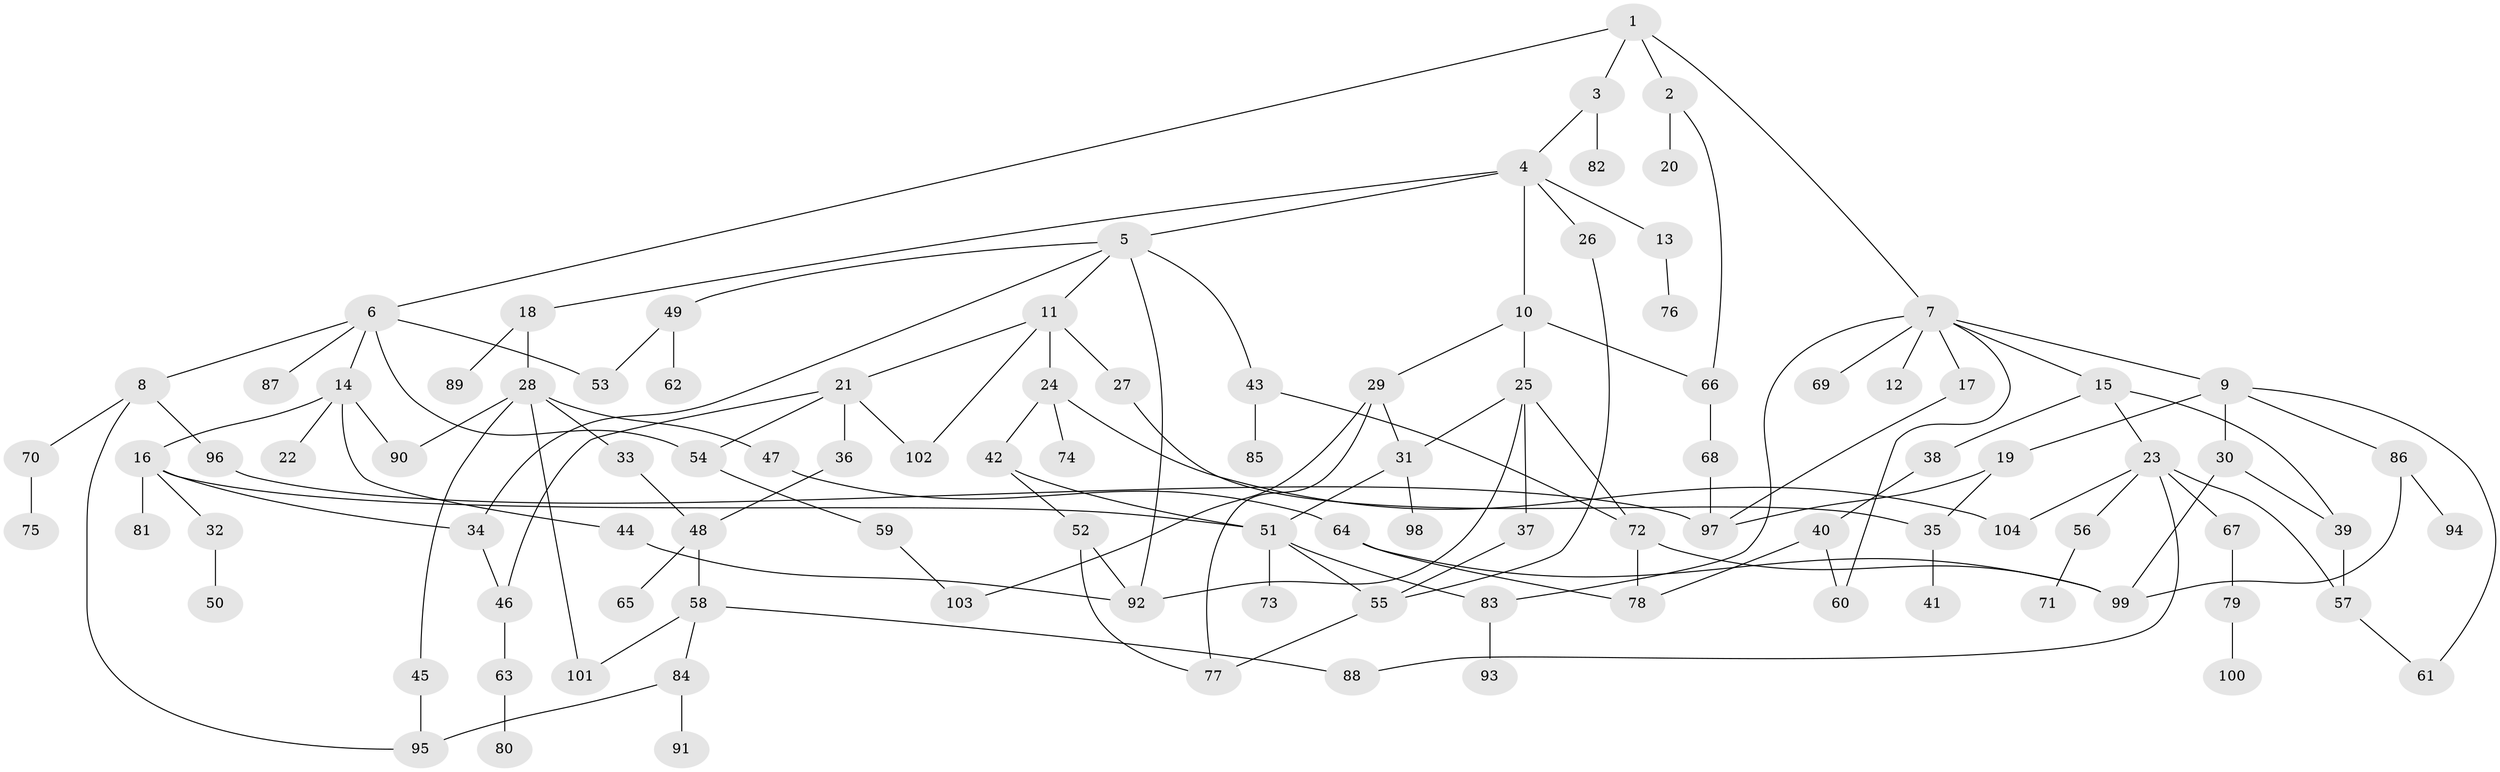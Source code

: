 // coarse degree distribution, {1: 0.3269230769230769, 4: 0.07692307692307693, 5: 0.038461538461538464, 8: 0.038461538461538464, 2: 0.36538461538461536, 7: 0.057692307692307696, 9: 0.038461538461538464, 3: 0.038461538461538464, 6: 0.019230769230769232}
// Generated by graph-tools (version 1.1) at 2025/44/03/04/25 21:44:20]
// undirected, 104 vertices, 142 edges
graph export_dot {
graph [start="1"]
  node [color=gray90,style=filled];
  1;
  2;
  3;
  4;
  5;
  6;
  7;
  8;
  9;
  10;
  11;
  12;
  13;
  14;
  15;
  16;
  17;
  18;
  19;
  20;
  21;
  22;
  23;
  24;
  25;
  26;
  27;
  28;
  29;
  30;
  31;
  32;
  33;
  34;
  35;
  36;
  37;
  38;
  39;
  40;
  41;
  42;
  43;
  44;
  45;
  46;
  47;
  48;
  49;
  50;
  51;
  52;
  53;
  54;
  55;
  56;
  57;
  58;
  59;
  60;
  61;
  62;
  63;
  64;
  65;
  66;
  67;
  68;
  69;
  70;
  71;
  72;
  73;
  74;
  75;
  76;
  77;
  78;
  79;
  80;
  81;
  82;
  83;
  84;
  85;
  86;
  87;
  88;
  89;
  90;
  91;
  92;
  93;
  94;
  95;
  96;
  97;
  98;
  99;
  100;
  101;
  102;
  103;
  104;
  1 -- 2;
  1 -- 3;
  1 -- 6;
  1 -- 7;
  2 -- 20;
  2 -- 66;
  3 -- 4;
  3 -- 82;
  4 -- 5;
  4 -- 10;
  4 -- 13;
  4 -- 18;
  4 -- 26;
  5 -- 11;
  5 -- 34;
  5 -- 43;
  5 -- 49;
  5 -- 92;
  6 -- 8;
  6 -- 14;
  6 -- 53;
  6 -- 54;
  6 -- 87;
  7 -- 9;
  7 -- 12;
  7 -- 15;
  7 -- 17;
  7 -- 69;
  7 -- 60;
  7 -- 83;
  8 -- 70;
  8 -- 95;
  8 -- 96;
  9 -- 19;
  9 -- 30;
  9 -- 61;
  9 -- 86;
  10 -- 25;
  10 -- 29;
  10 -- 66;
  11 -- 21;
  11 -- 24;
  11 -- 27;
  11 -- 102;
  13 -- 76;
  14 -- 16;
  14 -- 22;
  14 -- 44;
  14 -- 90;
  15 -- 23;
  15 -- 38;
  15 -- 39;
  16 -- 32;
  16 -- 81;
  16 -- 51;
  16 -- 34;
  17 -- 97;
  18 -- 28;
  18 -- 89;
  19 -- 97;
  19 -- 35;
  21 -- 36;
  21 -- 46;
  21 -- 102;
  21 -- 54;
  23 -- 56;
  23 -- 57;
  23 -- 67;
  23 -- 88;
  23 -- 104;
  24 -- 42;
  24 -- 74;
  24 -- 104;
  25 -- 31;
  25 -- 37;
  25 -- 92;
  25 -- 72;
  26 -- 55;
  27 -- 35;
  28 -- 33;
  28 -- 45;
  28 -- 47;
  28 -- 90;
  28 -- 101;
  29 -- 77;
  29 -- 31;
  29 -- 103;
  30 -- 39;
  30 -- 99;
  31 -- 98;
  31 -- 51;
  32 -- 50;
  33 -- 48;
  34 -- 46;
  35 -- 41;
  36 -- 48;
  37 -- 55;
  38 -- 40;
  39 -- 57;
  40 -- 60;
  40 -- 78;
  42 -- 51;
  42 -- 52;
  43 -- 72;
  43 -- 85;
  44 -- 92;
  45 -- 95;
  46 -- 63;
  47 -- 64;
  48 -- 58;
  48 -- 65;
  49 -- 62;
  49 -- 53;
  51 -- 73;
  51 -- 83;
  51 -- 55;
  52 -- 92;
  52 -- 77;
  54 -- 59;
  55 -- 77;
  56 -- 71;
  57 -- 61;
  58 -- 84;
  58 -- 88;
  58 -- 101;
  59 -- 103;
  63 -- 80;
  64 -- 99;
  64 -- 78;
  66 -- 68;
  67 -- 79;
  68 -- 97;
  70 -- 75;
  72 -- 78;
  72 -- 99;
  79 -- 100;
  83 -- 93;
  84 -- 91;
  84 -- 95;
  86 -- 94;
  86 -- 99;
  96 -- 97;
}
